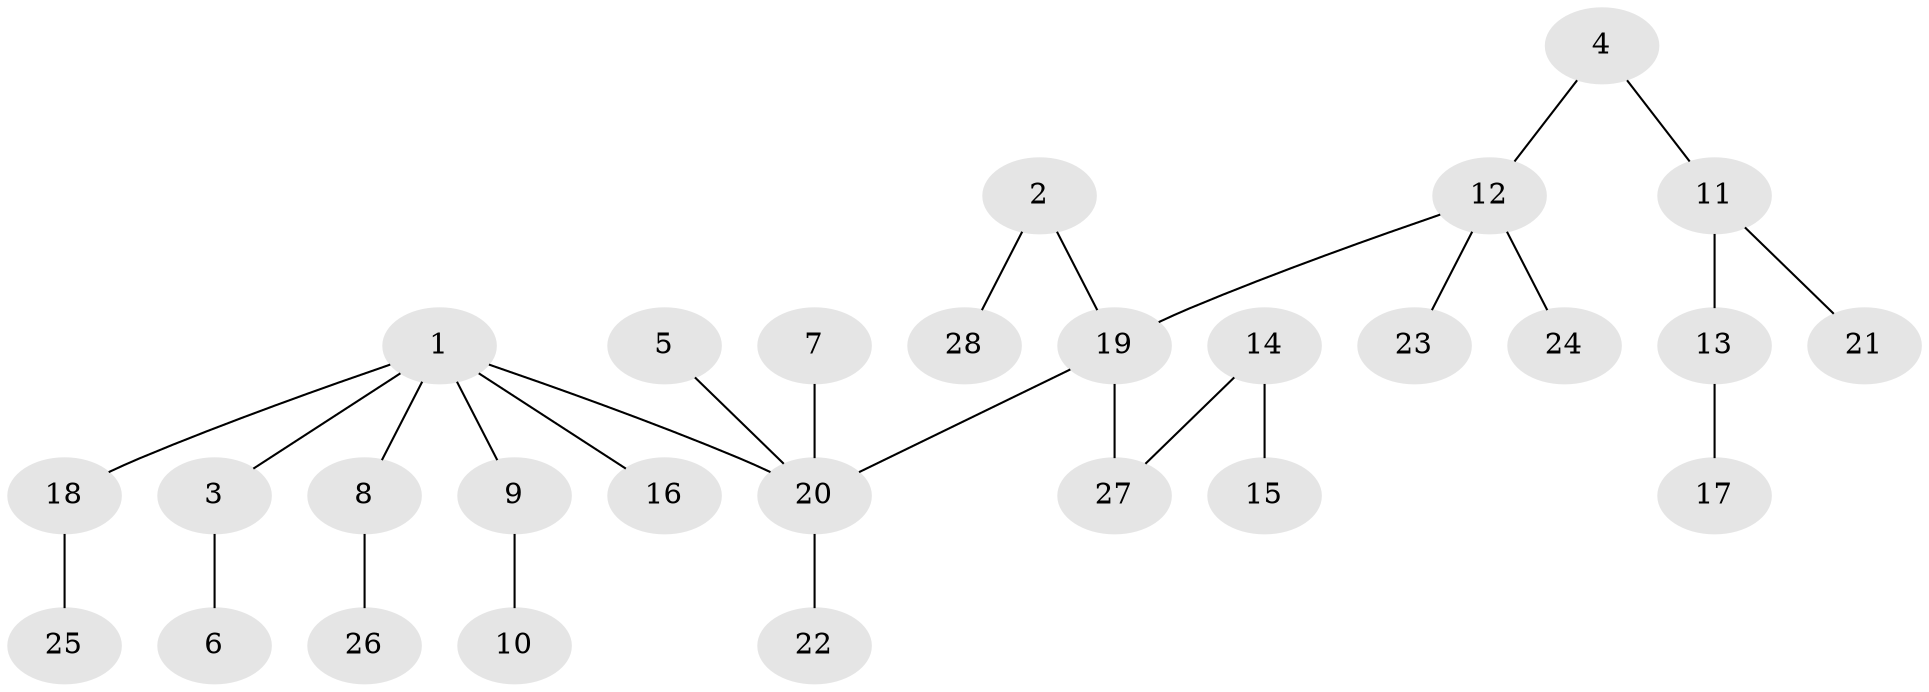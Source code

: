// original degree distribution, {4: 0.04285714285714286, 6: 0.02857142857142857, 7: 0.014285714285714285, 3: 0.18571428571428572, 5: 0.014285714285714285, 1: 0.5285714285714286, 2: 0.18571428571428572}
// Generated by graph-tools (version 1.1) at 2025/37/03/04/25 23:37:22]
// undirected, 28 vertices, 27 edges
graph export_dot {
  node [color=gray90,style=filled];
  1;
  2;
  3;
  4;
  5;
  6;
  7;
  8;
  9;
  10;
  11;
  12;
  13;
  14;
  15;
  16;
  17;
  18;
  19;
  20;
  21;
  22;
  23;
  24;
  25;
  26;
  27;
  28;
  1 -- 3 [weight=1.0];
  1 -- 8 [weight=1.0];
  1 -- 9 [weight=1.0];
  1 -- 16 [weight=1.0];
  1 -- 18 [weight=1.0];
  1 -- 20 [weight=1.0];
  2 -- 19 [weight=1.0];
  2 -- 28 [weight=1.0];
  3 -- 6 [weight=1.0];
  4 -- 11 [weight=1.0];
  4 -- 12 [weight=1.0];
  5 -- 20 [weight=1.0];
  7 -- 20 [weight=1.0];
  8 -- 26 [weight=1.0];
  9 -- 10 [weight=1.0];
  11 -- 13 [weight=1.0];
  11 -- 21 [weight=1.0];
  12 -- 19 [weight=1.0];
  12 -- 23 [weight=1.0];
  12 -- 24 [weight=1.0];
  13 -- 17 [weight=1.0];
  14 -- 15 [weight=1.0];
  14 -- 27 [weight=1.0];
  18 -- 25 [weight=1.0];
  19 -- 20 [weight=1.0];
  19 -- 27 [weight=1.0];
  20 -- 22 [weight=1.0];
}
